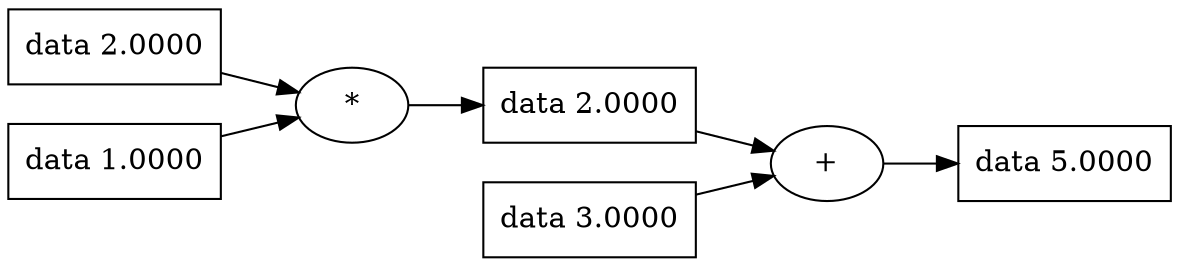 digraph {
	graph [rankdir=LR]
	4510633744 [label="{ data 2.0000}" shape=record]
	4512410400 [label="{ data 2.0000}" shape=record]
	"4512410400*" [label="*"]
	"4512410400*" -> 4512410400
	4511907168 [label="{ data 3.0000}" shape=record]
	4511952848 [label="{ data 1.0000}" shape=record]
	4510486000 [label="{ data 5.0000}" shape=record]
	"4510486000+" [label="+"]
	"4510486000+" -> 4510486000
	4511907168 -> "4510486000+"
	4512410400 -> "4510486000+"
	4510633744 -> "4512410400*"
	4511952848 -> "4512410400*"
}
